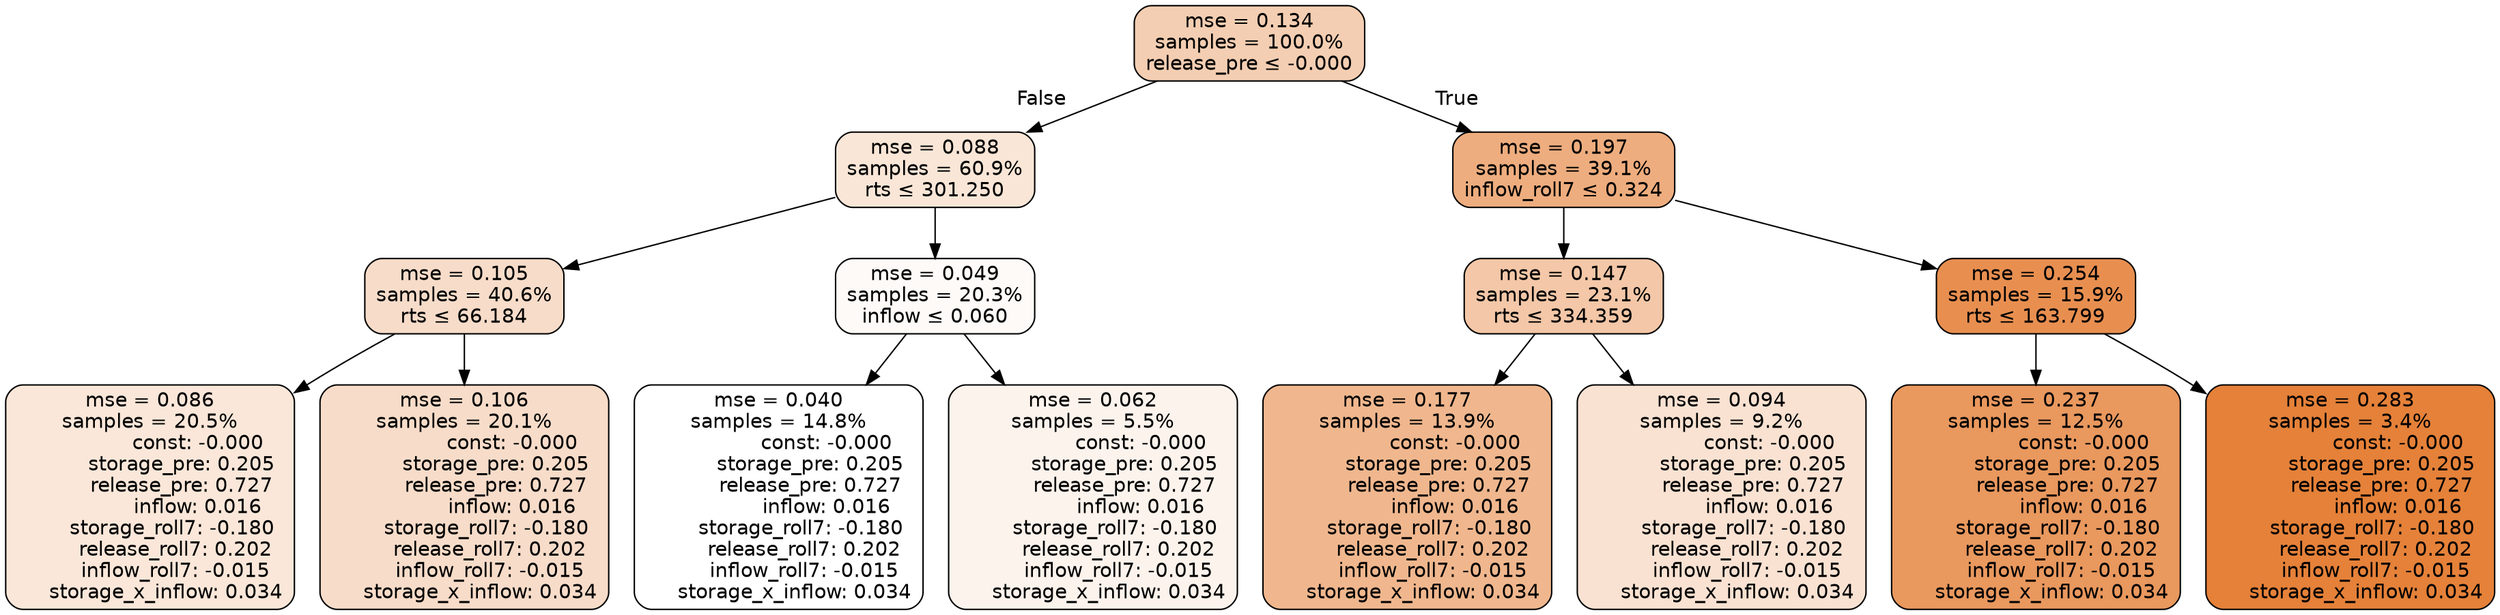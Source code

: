 digraph tree {
node [shape=rectangle, style="filled, rounded", color="black", fontname=helvetica] ;
edge [fontname=helvetica] ;
	"0" [label="mse = 0.134
samples = 100.0%
release_pre &le; -0.000", fillcolor="#f4ceb2"]
	"1" [label="mse = 0.088
samples = 60.9%
rts &le; 301.250", fillcolor="#f9e6d7"]
	"2" [label="mse = 0.105
samples = 40.6%
rts &le; 66.184", fillcolor="#f7dcc9"]
	"3" [label="mse = 0.086
samples = 20.5%
               const: -0.000
          storage_pre: 0.205
          release_pre: 0.727
               inflow: 0.016
       storage_roll7: -0.180
        release_roll7: 0.202
        inflow_roll7: -0.015
     storage_x_inflow: 0.034", fillcolor="#fae7d9"]
	"4" [label="mse = 0.106
samples = 20.1%
               const: -0.000
          storage_pre: 0.205
          release_pre: 0.727
               inflow: 0.016
       storage_roll7: -0.180
        release_roll7: 0.202
        inflow_roll7: -0.015
     storage_x_inflow: 0.034", fillcolor="#f7dcc9"]
	"5" [label="mse = 0.049
samples = 20.3%
inflow &le; 0.060", fillcolor="#fdfaf7"]
	"6" [label="mse = 0.040
samples = 14.8%
               const: -0.000
          storage_pre: 0.205
          release_pre: 0.727
               inflow: 0.016
       storage_roll7: -0.180
        release_roll7: 0.202
        inflow_roll7: -0.015
     storage_x_inflow: 0.034", fillcolor="#ffffff"]
	"7" [label="mse = 0.062
samples = 5.5%
               const: -0.000
          storage_pre: 0.205
          release_pre: 0.727
               inflow: 0.016
       storage_roll7: -0.180
        release_roll7: 0.202
        inflow_roll7: -0.015
     storage_x_inflow: 0.034", fillcolor="#fcf3ec"]
	"8" [label="mse = 0.197
samples = 39.1%
inflow_roll7 &le; 0.324", fillcolor="#eead7e"]
	"9" [label="mse = 0.147
samples = 23.1%
rts &le; 334.359", fillcolor="#f3c7a7"]
	"10" [label="mse = 0.177
samples = 13.9%
               const: -0.000
          storage_pre: 0.205
          release_pre: 0.727
               inflow: 0.016
       storage_roll7: -0.180
        release_roll7: 0.202
        inflow_roll7: -0.015
     storage_x_inflow: 0.034", fillcolor="#f0b78e"]
	"11" [label="mse = 0.094
samples = 9.2%
               const: -0.000
          storage_pre: 0.205
          release_pre: 0.727
               inflow: 0.016
       storage_roll7: -0.180
        release_roll7: 0.202
        inflow_roll7: -0.015
     storage_x_inflow: 0.034", fillcolor="#f9e2d2"]
	"12" [label="mse = 0.254
samples = 15.9%
rts &le; 163.799", fillcolor="#e88f50"]
	"13" [label="mse = 0.237
samples = 12.5%
               const: -0.000
          storage_pre: 0.205
          release_pre: 0.727
               inflow: 0.016
       storage_roll7: -0.180
        release_roll7: 0.202
        inflow_roll7: -0.015
     storage_x_inflow: 0.034", fillcolor="#e9985e"]
	"14" [label="mse = 0.283
samples = 3.4%
               const: -0.000
          storage_pre: 0.205
          release_pre: 0.727
               inflow: 0.016
       storage_roll7: -0.180
        release_roll7: 0.202
        inflow_roll7: -0.015
     storage_x_inflow: 0.034", fillcolor="#e58139"]

	"0" -> "1" [labeldistance=2.5, labelangle=45, headlabel="False"]
	"1" -> "2"
	"2" -> "3"
	"2" -> "4"
	"1" -> "5"
	"5" -> "6"
	"5" -> "7"
	"0" -> "8" [labeldistance=2.5, labelangle=-45, headlabel="True"]
	"8" -> "9"
	"9" -> "10"
	"9" -> "11"
	"8" -> "12"
	"12" -> "13"
	"12" -> "14"
}